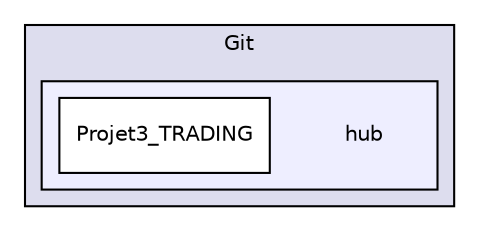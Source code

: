digraph "C:/Users/Juanpa/Documents/Developpement/Qt/Git/hub" {
  compound=true
  node [ fontsize="10", fontname="Helvetica"];
  edge [ labelfontsize="10", labelfontname="Helvetica"];
  subgraph clusterdir_227d7e8151e908836803346e165263d7 {
    graph [ bgcolor="#ddddee", pencolor="black", label="Git" fontname="Helvetica", fontsize="10", URL="dir_227d7e8151e908836803346e165263d7.html"]
  subgraph clusterdir_f7e2e63ea68085408d018bfe6a0f54aa {
    graph [ bgcolor="#eeeeff", pencolor="black", label="" URL="dir_f7e2e63ea68085408d018bfe6a0f54aa.html"];
    dir_f7e2e63ea68085408d018bfe6a0f54aa [shape=plaintext label="hub"];
    dir_f2e401610261b67b44908a15e438656d [shape=box label="Projet3_TRADING" color="black" fillcolor="white" style="filled" URL="dir_f2e401610261b67b44908a15e438656d.html"];
  }
  }
}
